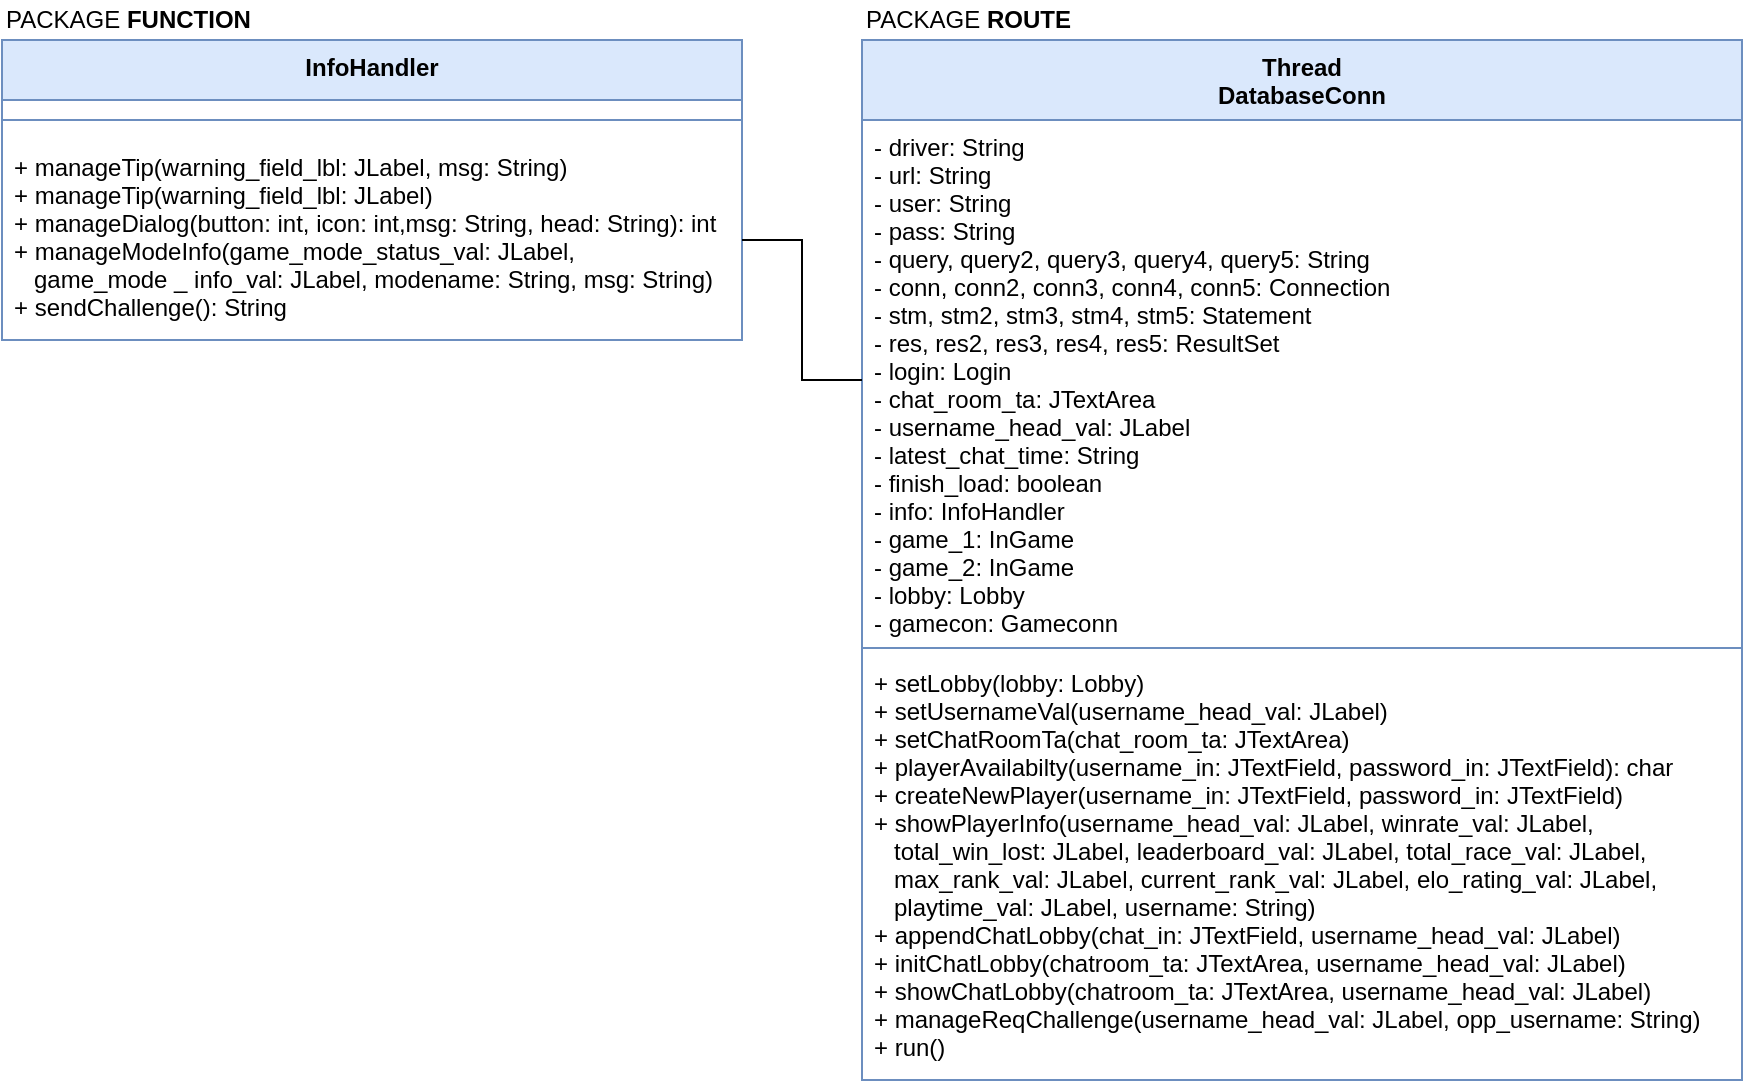 <mxfile version="14.5.1" type="device" pages="6"><diagram id="oyxMvSfCw2GX9AN55stU" name="Login Page"><mxGraphModel dx="868" dy="517" grid="1" gridSize="10" guides="1" tooltips="1" connect="1" arrows="1" fold="1" page="1" pageScale="1" pageWidth="850" pageHeight="1100" math="0" shadow="0"><root><mxCell id="5lGONBXLK9hMQoDlGA4O-0"/><mxCell id="5lGONBXLK9hMQoDlGA4O-1" parent="5lGONBXLK9hMQoDlGA4O-0"/><mxCell id="l0hNO23s6DMQ0lUcboUl-0" value="InfoHandler" style="swimlane;fontStyle=1;align=center;verticalAlign=top;childLayout=stackLayout;horizontal=1;startSize=30;horizontalStack=0;resizeParent=1;resizeParentMax=0;resizeLast=0;collapsible=1;marginBottom=0;fillColor=#dae8fc;strokeColor=#6c8ebf;" parent="5lGONBXLK9hMQoDlGA4O-1" vertex="1"><mxGeometry x="90" y="30" width="370" height="150" as="geometry"/></mxCell><mxCell id="l0hNO23s6DMQ0lUcboUl-1" value="" style="line;strokeWidth=1;fillColor=#dae8fc;align=left;verticalAlign=middle;spacingTop=-1;spacingLeft=3;spacingRight=3;rotatable=0;labelPosition=right;points=[];portConstraint=eastwest;strokeColor=#6c8ebf;" parent="l0hNO23s6DMQ0lUcboUl-0" vertex="1"><mxGeometry y="30" width="370" height="20" as="geometry"/></mxCell><mxCell id="l0hNO23s6DMQ0lUcboUl-2" value="+ manageTip(warning_field_lbl: JLabel, msg: String)&#10;+ manageTip(warning_field_lbl: JLabel)&#10;+ manageDialog(button: int, icon: int,msg: String, head: String): int&#10;+ manageModeInfo(game_mode_status_val: JLabel,  &#10;   game_mode _ info_val: JLabel, modename: String, msg: String)&#10;+ sendChallenge(): String&#10;&#10;" style="text;strokeColor=none;fillColor=none;align=left;verticalAlign=top;spacingLeft=4;spacingRight=4;overflow=hidden;rotatable=0;points=[[0,0.5],[1,0.5]];portConstraint=eastwest;" parent="l0hNO23s6DMQ0lUcboUl-0" vertex="1"><mxGeometry y="50" width="370" height="100" as="geometry"/></mxCell><mxCell id="l0hNO23s6DMQ0lUcboUl-5" value="&lt;span style=&quot;font-weight: normal&quot;&gt;PACKAGE&lt;/span&gt; FUNCTION" style="text;html=1;align=left;verticalAlign=middle;resizable=0;points=[];autosize=1;fontStyle=1" parent="5lGONBXLK9hMQoDlGA4O-1" vertex="1"><mxGeometry x="90" y="10" width="140" height="20" as="geometry"/></mxCell><mxCell id="U2fJe8P0YU2MTvFpn1x5-0" value="Thread&#10;DatabaseConn" style="swimlane;fontStyle=1;align=center;verticalAlign=top;childLayout=stackLayout;horizontal=1;startSize=40;horizontalStack=0;resizeParent=1;resizeParentMax=0;resizeLast=0;collapsible=1;marginBottom=0;fillColor=#dae8fc;strokeColor=#6c8ebf;" parent="5lGONBXLK9hMQoDlGA4O-1" vertex="1"><mxGeometry x="520" y="30" width="440" height="520" as="geometry"/></mxCell><mxCell id="U2fJe8P0YU2MTvFpn1x5-1" value="- driver: String&#10;- url: String&#10;- user: String&#10;- pass: String&#10;- query, query2, query3, query4, query5: String&#10;- conn, conn2, conn3, conn4, conn5: Connection&#10;- stm, stm2, stm3, stm4, stm5: Statement&#10;- res, res2, res3, res4, res5: ResultSet&#10;- login: Login&#10;- chat_room_ta: JTextArea&#10;- username_head_val: JLabel&#10;- latest_chat_time: String&#10;- finish_load: boolean&#10;- info: InfoHandler&#10;- game_1: InGame&#10;- game_2: InGame&#10;- lobby: Lobby&#10;- gamecon: Gameconn&#10;" style="text;strokeColor=none;fillColor=none;align=left;verticalAlign=top;spacingLeft=4;spacingRight=4;overflow=hidden;rotatable=0;points=[[0,0.5],[1,0.5]];portConstraint=eastwest;" parent="U2fJe8P0YU2MTvFpn1x5-0" vertex="1"><mxGeometry y="40" width="440" height="260" as="geometry"/></mxCell><mxCell id="U2fJe8P0YU2MTvFpn1x5-2" value="" style="line;strokeWidth=1;fillColor=#dae8fc;align=left;verticalAlign=middle;spacingTop=-1;spacingLeft=3;spacingRight=3;rotatable=0;labelPosition=right;points=[];portConstraint=eastwest;strokeColor=#6c8ebf;" parent="U2fJe8P0YU2MTvFpn1x5-0" vertex="1"><mxGeometry y="300" width="440" height="8" as="geometry"/></mxCell><mxCell id="U2fJe8P0YU2MTvFpn1x5-3" value="+ setLobby(lobby: Lobby)&#10;+ setUsernameVal(username_head_val: JLabel)&#10;+ setChatRoomTa(chat_room_ta: JTextArea)&#10;+ playerAvailabilty(username_in: JTextField, password_in: JTextField): char&#10;+ createNewPlayer(username_in: JTextField, password_in: JTextField)&#10;+ showPlayerInfo(username_head_val: JLabel, winrate_val: JLabel, &#10;   total_win_lost: JLabel, leaderboard_val: JLabel, total_race_val: JLabel, &#10;   max_rank_val: JLabel, current_rank_val: JLabel, elo_rating_val: JLabel, &#10;   playtime_val: JLabel, username: String)&#10;+ appendChatLobby(chat_in: JTextField, username_head_val: JLabel)&#10;+ initChatLobby(chatroom_ta: JTextArea, username_head_val: JLabel)&#10;+ showChatLobby(chatroom_ta: JTextArea, username_head_val: JLabel)&#10;+ manageReqChallenge(username_head_val: JLabel, opp_username: String)&#10;+ run()&#10;" style="text;strokeColor=none;fillColor=none;align=left;verticalAlign=top;spacingLeft=4;spacingRight=4;overflow=hidden;rotatable=0;points=[[0,0.5],[1,0.5]];portConstraint=eastwest;" parent="U2fJe8P0YU2MTvFpn1x5-0" vertex="1"><mxGeometry y="308" width="440" height="212" as="geometry"/></mxCell><mxCell id="U2fJe8P0YU2MTvFpn1x5-4" value="&lt;span style=&quot;font-weight: normal&quot;&gt;PACKAGE&lt;/span&gt; ROUTE" style="text;html=1;align=left;verticalAlign=middle;resizable=0;points=[];autosize=1;fontStyle=1" parent="5lGONBXLK9hMQoDlGA4O-1" vertex="1"><mxGeometry x="520" y="10" width="120" height="20" as="geometry"/></mxCell><mxCell id="XPa3bir2KcWp_e6Xek2G-0" style="edgeStyle=orthogonalEdgeStyle;rounded=0;orthogonalLoop=1;jettySize=auto;html=1;exitX=1;exitY=0.5;exitDx=0;exitDy=0;entryX=0;entryY=0.5;entryDx=0;entryDy=0;endArrow=none;endFill=0;" edge="1" parent="5lGONBXLK9hMQoDlGA4O-1" source="l0hNO23s6DMQ0lUcboUl-2" target="U2fJe8P0YU2MTvFpn1x5-1"><mxGeometry relative="1" as="geometry"/></mxCell></root></mxGraphModel></diagram><diagram id="3qda430ZO3WLXVPgDBA3" name="Lobby Page"><mxGraphModel dx="868" dy="1617" grid="1" gridSize="10" guides="1" tooltips="1" connect="1" arrows="1" fold="1" page="1" pageScale="1" pageWidth="850" pageHeight="1100" math="0" shadow="0"><root><mxCell id="S2pRhuZxIfsEsABs18Ar-0"/><mxCell id="S2pRhuZxIfsEsABs18Ar-1" parent="S2pRhuZxIfsEsABs18Ar-0"/><mxCell id="I2fWnevmTxvwAK9qmYwa-0" value="Thread&#10;GameConn&#10;" style="swimlane;fontStyle=1;align=center;verticalAlign=top;childLayout=stackLayout;horizontal=1;startSize=40;horizontalStack=0;resizeParent=1;resizeParentMax=0;resizeLast=0;collapsible=1;marginBottom=0;fillColor=#f8cecc;strokeColor=#b85450;" parent="S2pRhuZxIfsEsABs18Ar-1" vertex="1"><mxGeometry x="1050" y="-60" width="240" height="200" as="geometry"/></mxCell><mxCell id="I2fWnevmTxvwAK9qmYwa-1" value="- game: InGame&#10;- player1: String&#10;- player2: String&#10;- current_player: String " style="text;strokeColor=none;fillColor=none;align=left;verticalAlign=top;spacingLeft=4;spacingRight=4;overflow=hidden;rotatable=0;points=[[0,0.5],[1,0.5]];portConstraint=eastwest;" parent="I2fWnevmTxvwAK9qmYwa-0" vertex="1"><mxGeometry y="40" width="240" height="70" as="geometry"/></mxCell><mxCell id="I2fWnevmTxvwAK9qmYwa-2" value="" style="line;strokeWidth=1;fillColor=#f8cecc;align=left;verticalAlign=middle;spacingTop=-1;spacingLeft=3;spacingRight=3;rotatable=0;labelPosition=right;points=[];portConstraint=eastwest;strokeColor=#b85450;" parent="I2fWnevmTxvwAK9qmYwa-0" vertex="1"><mxGeometry y="110" width="240" height="8" as="geometry"/></mxCell><mxCell id="I2fWnevmTxvwAK9qmYwa-3" value="+ setPlayer1(player1: String)&#10;+ setPlayer2(player2: String)&#10;+ setCurrentPlayer(current_player: String)&#10;+ runInGame()&#10;+ run()" style="text;strokeColor=none;fillColor=none;align=left;verticalAlign=top;spacingLeft=4;spacingRight=4;overflow=hidden;rotatable=0;points=[[0,0.5],[1,0.5]];portConstraint=eastwest;" parent="I2fWnevmTxvwAK9qmYwa-0" vertex="1"><mxGeometry y="118" width="240" height="82" as="geometry"/></mxCell><mxCell id="NV5hlP7tHagwQYWe0YFJ-2" value="&lt;span style=&quot;font-weight: normal&quot;&gt;PACKAGE&lt;/span&gt; ROUTE" style="text;html=1;align=left;verticalAlign=middle;resizable=0;points=[];autosize=1;fontStyle=1" parent="S2pRhuZxIfsEsABs18Ar-1" vertex="1"><mxGeometry x="1050" y="-80" width="120" height="20" as="geometry"/></mxCell><mxCell id="9Z_NkfaGXidQol2zJ1bD-0" style="edgeStyle=orthogonalEdgeStyle;rounded=0;orthogonalLoop=1;jettySize=auto;html=1;exitX=0;exitY=0.5;exitDx=0;exitDy=0;entryX=1;entryY=0.5;entryDx=0;entryDy=0;endArrow=none;endFill=0;" parent="S2pRhuZxIfsEsABs18Ar-1" source="I2fWnevmTxvwAK9qmYwa-1" target="71TjVZtkepel84_3IZIJ-1" edge="1"><mxGeometry relative="1" as="geometry"><mxPoint x="990" y="115" as="targetPoint"/></mxGeometry></mxCell><mxCell id="71TjVZtkepel84_3IZIJ-0" value="Thread&#10;DatabaseConn" style="swimlane;fontStyle=1;align=center;verticalAlign=top;childLayout=stackLayout;horizontal=1;startSize=40;horizontalStack=0;resizeParent=1;resizeParentMax=0;resizeLast=0;collapsible=1;marginBottom=0;fillColor=#f8cecc;strokeColor=#b85450;" parent="S2pRhuZxIfsEsABs18Ar-1" vertex="1"><mxGeometry x="530" y="-60" width="440" height="520" as="geometry"/></mxCell><mxCell id="71TjVZtkepel84_3IZIJ-1" value="- driver: String&#10;- url: String&#10;- user: String&#10;- pass: String&#10;- query, query2, query3, query4, query5: String&#10;- conn, conn2, conn3, conn4, conn5: Connection&#10;- stm, stm2, stm3, stm4, stm5: Statement&#10;- res, res2, res3, res4, res5: ResultSet&#10;- login: Login&#10;- chat_room_ta: JTextArea&#10;- username_head_val: JLabel&#10;- latest_chat_time: String&#10;- finish_load: boolean&#10;- info: InfoHandler&#10;- game_1: InGame&#10;- game_2: InGame&#10;- lobby: Lobby&#10;- gamecon: Gameconn&#10;" style="text;strokeColor=none;fillColor=none;align=left;verticalAlign=top;spacingLeft=4;spacingRight=4;overflow=hidden;rotatable=0;points=[[0,0.5],[1,0.5]];portConstraint=eastwest;" parent="71TjVZtkepel84_3IZIJ-0" vertex="1"><mxGeometry y="40" width="440" height="260" as="geometry"/></mxCell><mxCell id="71TjVZtkepel84_3IZIJ-2" value="" style="line;strokeWidth=1;fillColor=#f8cecc;align=left;verticalAlign=middle;spacingTop=-1;spacingLeft=3;spacingRight=3;rotatable=0;labelPosition=right;points=[];portConstraint=eastwest;strokeColor=#b85450;" parent="71TjVZtkepel84_3IZIJ-0" vertex="1"><mxGeometry y="300" width="440" height="8" as="geometry"/></mxCell><mxCell id="71TjVZtkepel84_3IZIJ-3" value="+ setLobby(lobby: Lobby)&#10;+ setUsernameVal(username_head_val: JLabel)&#10;+ setChatRoomTa(chat_room_ta: JTextArea)&#10;+ playerAvailabilty(username_in: JTextField, password_in: JTextField): char&#10;+ createNewPlayer(username_in: JTextField, password_in: JTextField)&#10;+ showPlayerInfo(username_head_val: JLabel, winrate_val: JLabel, &#10;   total_win_lost: JLabel, leaderboard_val: JLabel, total_race_val: JLabel, &#10;   max_rank_val: JLabel, current_rank_val: JLabel, elo_rating_val: JLabel, &#10;   playtime_val: JLabel, username: String)&#10;+ appendChatLobby(chat_in: JTextField, username_head_val: JLabel)&#10;+ initChatLobby(chatroom_ta: JTextArea, username_head_val: JLabel)&#10;+ showChatLobby(chatroom_ta: JTextArea, username_head_val: JLabel)&#10;+ manageReqChallenge(username_head_val: JLabel, opp_username: String)&#10;+ run()&#10;" style="text;strokeColor=none;fillColor=none;align=left;verticalAlign=top;spacingLeft=4;spacingRight=4;overflow=hidden;rotatable=0;points=[[0,0.5],[1,0.5]];portConstraint=eastwest;" parent="71TjVZtkepel84_3IZIJ-0" vertex="1"><mxGeometry y="308" width="440" height="212" as="geometry"/></mxCell><mxCell id="71TjVZtkepel84_3IZIJ-4" value="&lt;span style=&quot;font-weight: normal&quot;&gt;PACKAGE&lt;/span&gt; ROUTE" style="text;html=1;align=left;verticalAlign=middle;resizable=0;points=[];autosize=1;fontStyle=1" parent="S2pRhuZxIfsEsABs18Ar-1" vertex="1"><mxGeometry x="530" y="-80" width="120" height="20" as="geometry"/></mxCell><mxCell id="fANq_H9lTgMH0-qwyhPs-0" value="InfoHandler" style="swimlane;fontStyle=1;align=center;verticalAlign=top;childLayout=stackLayout;horizontal=1;startSize=30;horizontalStack=0;resizeParent=1;resizeParentMax=0;resizeLast=0;collapsible=1;marginBottom=0;fillColor=#f8cecc;strokeColor=#b85450;" parent="S2pRhuZxIfsEsABs18Ar-1" vertex="1"><mxGeometry x="90" y="-60" width="370" height="150" as="geometry"/></mxCell><mxCell id="fANq_H9lTgMH0-qwyhPs-1" value="" style="line;strokeWidth=1;fillColor=#f8cecc;align=left;verticalAlign=middle;spacingTop=-1;spacingLeft=3;spacingRight=3;rotatable=0;labelPosition=right;points=[];portConstraint=eastwest;strokeColor=#b85450;" parent="fANq_H9lTgMH0-qwyhPs-0" vertex="1"><mxGeometry y="30" width="370" height="20" as="geometry"/></mxCell><mxCell id="fANq_H9lTgMH0-qwyhPs-2" value="+ manageTip(warning_field_lbl: JLabel, msg: String)&#10;+ manageTip(warning_field_lbl: JLabel)&#10;+ manageDialog(button: int, icon: int,msg: String, head: String): int&#10;+ manageModeInfo(game_mode_status_val: JLabel,  &#10;   game_mode _ info_val: JLabel, modename: String, msg: String)&#10;+ sendChallenge(): String&#10;&#10;" style="text;strokeColor=none;fillColor=none;align=left;verticalAlign=top;spacingLeft=4;spacingRight=4;overflow=hidden;rotatable=0;points=[[0,0.5],[1,0.5]];portConstraint=eastwest;" parent="fANq_H9lTgMH0-qwyhPs-0" vertex="1"><mxGeometry y="50" width="370" height="100" as="geometry"/></mxCell><mxCell id="fANq_H9lTgMH0-qwyhPs-3" value="&lt;span style=&quot;font-weight: normal&quot;&gt;PACKAGE&lt;/span&gt; FUNCTION" style="text;html=1;align=left;verticalAlign=middle;resizable=0;points=[];autosize=1;fontStyle=1" parent="S2pRhuZxIfsEsABs18Ar-1" vertex="1"><mxGeometry x="90" y="-80" width="140" height="20" as="geometry"/></mxCell><mxCell id="SqtzsrFGYNdUpJjVD3uv-0" style="edgeStyle=orthogonalEdgeStyle;rounded=0;orthogonalLoop=1;jettySize=auto;html=1;exitX=1;exitY=0.5;exitDx=0;exitDy=0;entryX=0;entryY=0.5;entryDx=0;entryDy=0;endArrow=none;endFill=0;" edge="1" parent="S2pRhuZxIfsEsABs18Ar-1" source="fANq_H9lTgMH0-qwyhPs-2" target="71TjVZtkepel84_3IZIJ-1"><mxGeometry relative="1" as="geometry"/></mxCell></root></mxGraphModel></diagram><diagram id="mu5OaPB4mPdtkyf8CdIf" name="InGame Page"><mxGraphModel dx="1021" dy="1708" grid="1" gridSize="10" guides="1" tooltips="1" connect="1" arrows="1" fold="1" page="1" pageScale="1" pageWidth="850" pageHeight="1100" math="0" shadow="0"><root><mxCell id="hrAYaZ8j0PGmoPtmeuXZ-0"/><mxCell id="hrAYaZ8j0PGmoPtmeuXZ-1" parent="hrAYaZ8j0PGmoPtmeuXZ-0"/><mxCell id="eYappQ77jgVB8-Has_Cl-0" value="Thread&#10;DatabaseGameConn" style="swimlane;fontStyle=1;align=center;verticalAlign=top;childLayout=stackLayout;horizontal=1;startSize=40;horizontalStack=0;resizeParent=1;resizeParentMax=0;resizeLast=0;collapsible=1;marginBottom=0;fillColor=#e1d5e7;strokeColor=#9673a6;" parent="hrAYaZ8j0PGmoPtmeuXZ-1" vertex="1"><mxGeometry x="500" y="-320" width="450" height="380" as="geometry"/></mxCell><mxCell id="eYappQ77jgVB8-Has_Cl-1" value="- driver: String&#10;- url: String&#10;- user: String&#10;- pass: String&#10;- query, query2, query3, query4, query5: String&#10;- conn, conn2, conn3, conn4, conn5: Connection&#10;- stm, stm2, stm3, stm4, stm5: Statement&#10;- res, res2, res3, res4, res5: ResultSet&#10;- username_p1, username_p2, current_player, opp_player: String&#10;- pm: PlayerMechanic[]&#10;- opp_cur_turn, opp_next_turn, opp_rem_turn, idx_turn, roll_dice: int&#10;- block_map; JPanel[]&#10;- dice_val_lbl: JLabel" style="text;strokeColor=none;fillColor=none;align=left;verticalAlign=top;spacingLeft=4;spacingRight=4;overflow=hidden;rotatable=0;points=[[0,0.5],[1,0.5]];portConstraint=eastwest;" parent="eYappQ77jgVB8-Has_Cl-0" vertex="1"><mxGeometry y="40" width="450" height="190" as="geometry"/></mxCell><mxCell id="eYappQ77jgVB8-Has_Cl-2" value="" style="line;strokeWidth=1;fillColor=#e1d5e7;align=left;verticalAlign=middle;spacingTop=-1;spacingLeft=3;spacingRight=3;rotatable=0;labelPosition=right;points=[];portConstraint=eastwest;strokeColor=#9673a6;" parent="eYappQ77jgVB8-Has_Cl-0" vertex="1"><mxGeometry y="230" width="450" height="8" as="geometry"/></mxCell><mxCell id="eYappQ77jgVB8-Has_Cl-3" value="+ deleteGameRoom(p1_username: String, p2_username String)&#10;+ updatePlayerDetails(username: String, playtime: double, win_status: String)&#10;+ updatePlayerPost(username_p1: String, username_p2: String, post: int, &#10;   roll_dice: int)&#10;+ getPlayerCurPost(username_p1: String, username_p2: String, p_turn: String): int&#10;+ getPlayerTurn(username_p1: String, username_p2: String): String&#10;+ updatePlayerAction(username_p1: String, username_p2: String, status: String)&#10;+ displayOppMovement()&#10;+ run()" style="text;align=left;verticalAlign=top;spacingLeft=4;spacingRight=4;overflow=hidden;rotatable=0;points=[[0,0.5],[1,0.5]];portConstraint=eastwest;" parent="eYappQ77jgVB8-Has_Cl-0" vertex="1"><mxGeometry y="238" width="450" height="142" as="geometry"/></mxCell><mxCell id="8Z2Vr3IrJRCpcQPrFrx0-0" value="Thread&#10;BoardMechanic" style="swimlane;fontStyle=1;align=center;verticalAlign=top;childLayout=stackLayout;horizontal=1;startSize=40;horizontalStack=0;resizeParent=1;resizeParentMax=0;resizeLast=0;collapsible=1;marginBottom=0;fillColor=#e1d5e7;strokeColor=#9673a6;" parent="hrAYaZ8j0PGmoPtmeuXZ-1" vertex="1"><mxGeometry x="131" y="-320" width="310" height="400" as="geometry"/></mxCell><mxCell id="8Z2Vr3IrJRCpcQPrFrx0-1" value="- dice_val_lbl: JLabel&#10;- min_dice: int&#10;- max_dice: int&#10;- block_map: JPanel[]&#10;- dice_res: int&#10;- pm: PlayerMechanic[]&#10;- dbg: DatabaseGameConn&#10;- sm: SkillMechanic&#10;- p_cur_post, p_next_post, idx_p_turn, p_rem_post: int&#10;- roll_dice: int&#10;" style="text;strokeColor=none;fillColor=none;align=left;verticalAlign=top;spacingLeft=4;spacingRight=4;overflow=hidden;rotatable=0;points=[[0,0.5],[1,0.5]];portConstraint=eastwest;" parent="8Z2Vr3IrJRCpcQPrFrx0-0" vertex="1"><mxGeometry y="40" width="310" height="150" as="geometry"/></mxCell><mxCell id="8Z2Vr3IrJRCpcQPrFrx0-2" value="" style="line;strokeWidth=1;fillColor=#e1d5e7;align=left;verticalAlign=middle;spacingTop=-1;spacingLeft=3;spacingRight=3;rotatable=0;labelPosition=right;points=[];portConstraint=eastwest;strokeColor=#9673a6;" parent="8Z2Vr3IrJRCpcQPrFrx0-0" vertex="1"><mxGeometry y="190" width="310" height="8" as="geometry"/></mxCell><mxCell id="8Z2Vr3IrJRCpcQPrFrx0-3" value="+ setIdxTurn(idx_p_turn: int)&#10;+ setSkill(sm: SkillMechanic)&#10;+ setObjPlayer(pm: PlayerMechanic[])&#10;+ setPlayerTurn (p_turn; string)&#10;+ setDiceVal(dice_val_lbl; JLabel)&#10;+ setBlockMap(block_map;JPanel[])&#10;+ setPlayerPost(p_cur_post: int, p_next_post: int,&#10;   p_rem_post)&#10;+ animateplayerMovement()&#10;+ animateplayerMovement(int opp_cur_post, &#10;   int opp_next_post, int opp_rem_post, String color)&#10;+ rollDice(): int&#10;+ run()" style="text;strokeColor=none;fillColor=none;align=left;verticalAlign=top;spacingLeft=4;spacingRight=4;overflow=hidden;rotatable=0;points=[[0,0.5],[1,0.5]];portConstraint=eastwest;" parent="8Z2Vr3IrJRCpcQPrFrx0-0" vertex="1"><mxGeometry y="198" width="310" height="202" as="geometry"/></mxCell><mxCell id="eY_wv42AyDwCLgL3zmYU-0" value="PlayerMechanic" style="swimlane;fontStyle=1;align=center;verticalAlign=top;childLayout=stackLayout;horizontal=1;startSize=30;horizontalStack=0;resizeParent=1;resizeParentMax=0;resizeLast=0;collapsible=1;marginBottom=0;fillColor=#e1d5e7;strokeColor=#9673a6;" parent="hrAYaZ8j0PGmoPtmeuXZ-1" vertex="1"><mxGeometry x="1020" y="-450" width="250" height="216" as="geometry"/></mxCell><mxCell id="eY_wv42AyDwCLgL3zmYU-1" value="- p_cur_post: int&#10;- p_username, p_color: String&#10;- border_turn: JPanel&#10;- dice_btn: JButton&#10;- p1_healthbar, p2_healthbar: JProgressBar" style="text;strokeColor=none;fillColor=none;align=left;verticalAlign=top;spacingLeft=4;spacingRight=4;overflow=hidden;rotatable=0;points=[[0,0.5],[1,0.5]];portConstraint=eastwest;" parent="eY_wv42AyDwCLgL3zmYU-0" vertex="1"><mxGeometry y="30" width="250" height="80" as="geometry"/></mxCell><mxCell id="eY_wv42AyDwCLgL3zmYU-2" value="" style="line;strokeWidth=1;fillColor=#e1d5e7;align=left;verticalAlign=middle;spacingTop=-1;spacingLeft=3;spacingRight=3;rotatable=0;labelPosition=right;points=[];portConstraint=eastwest;strokeColor=#9673a6;" parent="eY_wv42AyDwCLgL3zmYU-0" vertex="1"><mxGeometry y="110" width="250" height="8" as="geometry"/></mxCell><mxCell id="eY_wv42AyDwCLgL3zmYU-3" value="+ setUsername(p_username: String)&#10;+ setColor(p_color: String)&#10;+ setCurPost(p_cur_post: int)&#10;+ getUsername(): String&#10;+ getColor(): String&#10;+ getCurPost(): int" style="text;strokeColor=none;fillColor=none;align=left;verticalAlign=top;spacingLeft=4;spacingRight=4;overflow=hidden;rotatable=0;points=[[0,0.5],[1,0.5]];portConstraint=eastwest;" parent="eY_wv42AyDwCLgL3zmYU-0" vertex="1"><mxGeometry y="118" width="250" height="98" as="geometry"/></mxCell><mxCell id="CQ4OhMkIoVFTLElO2uzc-0" value="&lt;span style=&quot;font-weight: normal&quot;&gt;PACKAGE&lt;/span&gt; FUNCTION" style="text;html=1;align=left;verticalAlign=middle;resizable=0;points=[];autosize=1;fontStyle=1" parent="hrAYaZ8j0PGmoPtmeuXZ-1" vertex="1"><mxGeometry x="131" y="-340" width="140" height="20" as="geometry"/></mxCell><mxCell id="CQ4OhMkIoVFTLElO2uzc-1" value="&lt;span style=&quot;font-weight: normal&quot;&gt;PACKAGE&lt;/span&gt; ROUTE" style="text;html=1;align=left;verticalAlign=middle;resizable=0;points=[];autosize=1;fontStyle=1" parent="hrAYaZ8j0PGmoPtmeuXZ-1" vertex="1"><mxGeometry x="500" y="-340" width="120" height="20" as="geometry"/></mxCell><mxCell id="CQ4OhMkIoVFTLElO2uzc-2" value="&lt;span style=&quot;font-weight: normal&quot;&gt;PACKAGE&lt;/span&gt; FUNCTION" style="text;html=1;align=left;verticalAlign=middle;resizable=0;points=[];autosize=1;fontStyle=1" parent="hrAYaZ8j0PGmoPtmeuXZ-1" vertex="1"><mxGeometry x="1020" y="-470" width="140" height="20" as="geometry"/></mxCell><mxCell id="6xjj9RG6-jXQZ7o7SSx0-0" value="SkillMechanic" style="swimlane;fontStyle=1;align=center;verticalAlign=top;childLayout=stackLayout;horizontal=1;startSize=30;horizontalStack=0;resizeParent=1;resizeParentMax=0;resizeLast=0;collapsible=1;marginBottom=0;fillColor=#e1d5e7;strokeColor=#9673a6;" parent="hrAYaZ8j0PGmoPtmeuXZ-1" vertex="1"><mxGeometry x="1020" y="-180" width="290" height="340" as="geometry"/></mxCell><mxCell id="6xjj9RG6-jXQZ7o7SSx0-1" value="+ p1_healthbar, p2_healthbar: JProgressBar&#10;+ idx_p_turn: int&#10;+ username_p1, username_p2: String&#10;-  p_healthbar: JProgressBar&#10;-  action: String&#10;-  driver: String&#10;-  url: String&#10;-  user: String&#10;-  pass: String&#10;-  query6: String&#10;-  conn6: Connection&#10;-  stm6: Statement&#10;-  res6: ResultSet&#10; " style="text;strokeColor=none;fillColor=none;align=left;verticalAlign=top;spacingLeft=4;spacingRight=4;overflow=hidden;rotatable=0;points=[[0,0.5],[1,0.5]];portConstraint=eastwest;" parent="6xjj9RG6-jXQZ7o7SSx0-0" vertex="1"><mxGeometry y="30" width="290" height="190" as="geometry"/></mxCell><mxCell id="6xjj9RG6-jXQZ7o7SSx0-2" value="" style="line;strokeWidth=1;fillColor=#e1d5e7;align=left;verticalAlign=middle;spacingTop=-1;spacingLeft=3;spacingRight=3;rotatable=0;labelPosition=right;points=[];portConstraint=eastwest;strokeColor=#9673a6;" parent="6xjj9RG6-jXQZ7o7SSx0-0" vertex="1"><mxGeometry y="220" width="290" height="8" as="geometry"/></mxCell><mxCell id="6xjj9RG6-jXQZ7o7SSx0-3" value="+ showStatSkill(p_next_post: int, p_rem_post: int, &#10;   skill_name_val: JLabel, skill_desc_val: JTextArea)&#10;+ activateSkill(p_next_post: int, p_rem_post: int, &#10;   idx_turn: int, mode:String): JProgressBar&#10;+ modeSetter(idx_turn: int, mode: String, &#10;   action: String): JProgressBar&#10;+ updateHealthBar(health_value: int)&#10;" style="text;strokeColor=none;fillColor=none;align=left;verticalAlign=top;spacingLeft=4;spacingRight=4;overflow=hidden;rotatable=0;points=[[0,0.5],[1,0.5]];portConstraint=eastwest;" parent="6xjj9RG6-jXQZ7o7SSx0-0" vertex="1"><mxGeometry y="228" width="290" height="112" as="geometry"/></mxCell><mxCell id="snmgQiR8fzgIJSibdGw4-2" style="edgeStyle=orthogonalEdgeStyle;rounded=0;orthogonalLoop=1;jettySize=auto;html=1;exitX=1;exitY=0.5;exitDx=0;exitDy=0;entryX=0;entryY=0.5;entryDx=0;entryDy=0;endArrow=none;endFill=0;" parent="hrAYaZ8j0PGmoPtmeuXZ-1" target="d7Jk_ZZFY6jY_yJ2eu2q-1" edge="1"><mxGeometry relative="1" as="geometry"><mxPoint x="430" y="184" as="sourcePoint"/></mxGeometry></mxCell><mxCell id="snmgQiR8fzgIJSibdGw4-3" value="&lt;span style=&quot;font-weight: normal&quot;&gt;PACKAGE&lt;/span&gt; FUNCTION" style="text;html=1;align=left;verticalAlign=middle;resizable=0;points=[];autosize=1;fontStyle=1" parent="hrAYaZ8j0PGmoPtmeuXZ-1" vertex="1"><mxGeometry x="1020" y="-200" width="140" height="20" as="geometry"/></mxCell><mxCell id="6VuFYqbZosCsFN7hvQAm-0" style="edgeStyle=orthogonalEdgeStyle;rounded=0;orthogonalLoop=1;jettySize=auto;html=1;exitX=0;exitY=0.5;exitDx=0;exitDy=0;entryX=1;entryY=0.5;entryDx=0;entryDy=0;endArrow=none;endFill=0;" edge="1" parent="hrAYaZ8j0PGmoPtmeuXZ-1" source="eY_wv42AyDwCLgL3zmYU-1" target="eYappQ77jgVB8-Has_Cl-1"><mxGeometry relative="1" as="geometry"/></mxCell><mxCell id="MIy5XZrS1iUaCF7wJSF5-5" style="edgeStyle=orthogonalEdgeStyle;rounded=0;orthogonalLoop=1;jettySize=auto;html=1;exitX=0;exitY=0.5;exitDx=0;exitDy=0;entryX=1;entryY=0.5;entryDx=0;entryDy=0;endArrow=none;endFill=0;" edge="1" parent="hrAYaZ8j0PGmoPtmeuXZ-1" source="6xjj9RG6-jXQZ7o7SSx0-3" target="eYappQ77jgVB8-Has_Cl-3"><mxGeometry relative="1" as="geometry"/></mxCell><mxCell id="MIy5XZrS1iUaCF7wJSF5-6" style="edgeStyle=orthogonalEdgeStyle;rounded=0;orthogonalLoop=1;jettySize=auto;html=1;exitX=1;exitY=0.5;exitDx=0;exitDy=0;entryX=0;entryY=0.5;entryDx=0;entryDy=0;endArrow=none;endFill=0;" edge="1" parent="hrAYaZ8j0PGmoPtmeuXZ-1" source="8Z2Vr3IrJRCpcQPrFrx0-1" target="eYappQ77jgVB8-Has_Cl-3"><mxGeometry relative="1" as="geometry"/></mxCell></root></mxGraphModel></diagram><diagram id="2mItZugzgUz6dCyrENyH" name="Schema Database"><mxGraphModel dx="1718" dy="517" grid="1" gridSize="10" guides="1" tooltips="1" connect="1" arrows="1" fold="1" page="1" pageScale="1" pageWidth="850" pageHeight="1100" math="0" shadow="0"><root><mxCell id="LGjxOHsnIU_LqGbnigD2-0"/><mxCell id="LGjxOHsnIU_LqGbnigD2-1" parent="LGjxOHsnIU_LqGbnigD2-0"/><mxCell id="LGjxOHsnIU_LqGbnigD2-2" value="PLAYER" style="swimlane;fontStyle=1;childLayout=stackLayout;horizontal=1;startSize=26;fillColor=none;horizontalStack=0;resizeParent=1;resizeParentMax=0;resizeLast=0;collapsible=1;marginBottom=0;shadow=0;strokeColor=#7EA6E0;strokeWidth=3;fontSize=12;align=center;fontColor=#080808;fontFamily=Courier New;" parent="LGjxOHsnIU_LqGbnigD2-1" vertex="1"><mxGeometry x="180" y="183" width="190" height="164" as="geometry"/></mxCell><mxCell id="LGjxOHsnIU_LqGbnigD2-3" value="USERNAME    VARCHAR(11)&#10;PASSWORD    VARCHAR(11)&#10;TOTAL_WIN   DECIMAL(3,0)&#10;TOTAL_LOST  DECIMAL(3,0)&#10;RATING      DECIMAL(5,0)&#10;MAX_RATING  DECIMAL(5,0)&#10;PLAYTIME    DECIMAL(5,0)      " style="text;strokeColor=none;fillColor=none;align=left;verticalAlign=top;spacingLeft=4;spacingRight=4;overflow=hidden;rotatable=0;points=[[0,0.5],[1,0.5]];portConstraint=eastwest;fontFamily=Courier New;" parent="LGjxOHsnIU_LqGbnigD2-2" vertex="1"><mxGeometry y="26" width="190" height="104" as="geometry"/></mxCell><mxCell id="LGjxOHsnIU_LqGbnigD2-4" value="" style="line;strokeWidth=1;fillColor=none;align=left;verticalAlign=middle;spacingTop=-1;spacingLeft=3;spacingRight=3;rotatable=0;labelPosition=right;points=[];portConstraint=eastwest;" parent="LGjxOHsnIU_LqGbnigD2-2" vertex="1"><mxGeometry y="130" width="190" height="8" as="geometry"/></mxCell><mxCell id="LGjxOHsnIU_LqGbnigD2-5" value="PK (USERNAME)" style="text;strokeColor=none;fillColor=none;align=left;verticalAlign=top;spacingLeft=4;spacingRight=4;overflow=hidden;rotatable=0;points=[[0,0.5],[1,0.5]];portConstraint=eastwest;fontFamily=Courier New;" parent="LGjxOHsnIU_LqGbnigD2-2" vertex="1"><mxGeometry y="138" width="190" height="26" as="geometry"/></mxCell><mxCell id="LGjxOHsnIU_LqGbnigD2-6" value="CHAT_ROOM" style="swimlane;fontStyle=1;childLayout=stackLayout;horizontal=1;startSize=26;fillColor=none;horizontalStack=0;resizeParent=1;resizeParentMax=0;resizeLast=0;collapsible=1;marginBottom=0;shadow=0;strokeColor=#7EA6E0;strokeWidth=3;fontSize=12;align=center;fontColor=#080808;fontFamily=Courier New;" parent="LGjxOHsnIU_LqGbnigD2-1" vertex="1"><mxGeometry x="-70" y="177" width="187" height="160" as="geometry"/></mxCell><mxCell id="LGjxOHsnIU_LqGbnigD2-7" value="CUR_DATE   DATE&#10;CUR_TIME   TIME&#10;USERNAME   VARCHAR(11)&#10;TYPE       VARCHAR(10)&#10;CHAT       TEXT" style="text;strokeColor=none;fillColor=none;align=left;verticalAlign=top;spacingLeft=4;spacingRight=4;overflow=hidden;rotatable=0;points=[[0,0.5],[1,0.5]];portConstraint=eastwest;fontFamily=Courier New;" parent="LGjxOHsnIU_LqGbnigD2-6" vertex="1"><mxGeometry y="26" width="187" height="84" as="geometry"/></mxCell><mxCell id="LGjxOHsnIU_LqGbnigD2-8" value="" style="line;strokeWidth=1;fillColor=none;align=left;verticalAlign=middle;spacingTop=-1;spacingLeft=3;spacingRight=3;rotatable=0;labelPosition=right;points=[];portConstraint=eastwest;" parent="LGjxOHsnIU_LqGbnigD2-6" vertex="1"><mxGeometry y="110" width="187" height="8" as="geometry"/></mxCell><mxCell id="LGjxOHsnIU_LqGbnigD2-9" value="PK (CUR_DATE, CUR_TIME)&#10;FK(USERNAME) ON PLAYER" style="text;strokeColor=none;fillColor=none;align=left;verticalAlign=top;spacingLeft=4;spacingRight=4;overflow=hidden;rotatable=0;points=[[0,0.5],[1,0.5]];portConstraint=eastwest;fontFamily=Courier New;" parent="LGjxOHsnIU_LqGbnigD2-6" vertex="1"><mxGeometry y="118" width="187" height="42" as="geometry"/></mxCell><mxCell id="LGjxOHsnIU_LqGbnigD2-10" value="GAME_ROOM" style="swimlane;fontStyle=1;childLayout=stackLayout;horizontal=1;startSize=26;fillColor=none;horizontalStack=0;resizeParent=1;resizeParentMax=0;resizeLast=0;collapsible=1;marginBottom=0;shadow=0;strokeColor=#7EA6E0;strokeWidth=3;fontSize=12;align=center;fontColor=#080808;fontFamily=Courier New;" parent="LGjxOHsnIU_LqGbnigD2-1" vertex="1"><mxGeometry x="410" y="137" width="203" height="240" as="geometry"/></mxCell><mxCell id="LGjxOHsnIU_LqGbnigD2-11" value="GAME_NO       VARCHAR(11)&#10;P1_USERNAME   VARCHAR(11)&#10;P2_USERNAME   VARCHAR(11)&#10;P1_POST       DECIMAL(2,0)&#10;P2_POST       DECIMAL(2,0)&#10;ROLL_DICE     DECIMAL(1,0)&#10;STATUS        VARCHAR(15)&#10;P_TURN        VARCHAR(11)&#10;P_ACTION      VARCHAR(11)" style="text;strokeColor=none;fillColor=none;align=left;verticalAlign=top;spacingLeft=4;spacingRight=4;overflow=hidden;rotatable=0;points=[[0,0.5],[1,0.5]];portConstraint=eastwest;fontFamily=Courier New;" parent="LGjxOHsnIU_LqGbnigD2-10" vertex="1"><mxGeometry y="26" width="203" height="134" as="geometry"/></mxCell><mxCell id="LGjxOHsnIU_LqGbnigD2-12" value="" style="line;strokeWidth=1;fillColor=none;align=left;verticalAlign=middle;spacingTop=-1;spacingLeft=3;spacingRight=3;rotatable=0;labelPosition=right;points=[];portConstraint=eastwest;" parent="LGjxOHsnIU_LqGbnigD2-10" vertex="1"><mxGeometry y="160" width="203" height="8" as="geometry"/></mxCell><mxCell id="LGjxOHsnIU_LqGbnigD2-13" value="PK (GAME_NO) ON PLAYER&#10;FK (P1_USERNAME) ON PLAYER&#10;FK (P2_USERNAME) ON PLAYER&#10;FK (P_TURN) ON PLAYER" style="text;strokeColor=none;fillColor=none;align=left;verticalAlign=top;spacingLeft=4;spacingRight=4;overflow=hidden;rotatable=0;points=[[0,0.5],[1,0.5]];portConstraint=eastwest;fontFamily=Courier New;" parent="LGjxOHsnIU_LqGbnigD2-10" vertex="1"><mxGeometry y="168" width="203" height="72" as="geometry"/></mxCell><mxCell id="LGjxOHsnIU_LqGbnigD2-14" style="edgeStyle=orthogonalEdgeStyle;rounded=0;orthogonalLoop=1;jettySize=auto;html=1;exitX=1;exitY=0.5;exitDx=0;exitDy=0;entryX=0;entryY=0.5;entryDx=0;entryDy=0;endArrow=ERone;endFill=0;strokeWidth=1;startArrow=ERone;startFill=0;" parent="LGjxOHsnIU_LqGbnigD2-1" source="LGjxOHsnIU_LqGbnigD2-3" target="LGjxOHsnIU_LqGbnigD2-11" edge="1"><mxGeometry relative="1" as="geometry"/></mxCell><mxCell id="LGjxOHsnIU_LqGbnigD2-16" style="edgeStyle=orthogonalEdgeStyle;rounded=0;orthogonalLoop=1;jettySize=auto;html=1;exitX=0;exitY=0.5;exitDx=0;exitDy=0;entryX=1;entryY=0.5;entryDx=0;entryDy=0;startArrow=ERone;startFill=0;endArrow=ERmany;endFill=0;strokeWidth=1;" parent="LGjxOHsnIU_LqGbnigD2-1" source="LGjxOHsnIU_LqGbnigD2-3" target="LGjxOHsnIU_LqGbnigD2-7" edge="1"><mxGeometry relative="1" as="geometry"/></mxCell></root></mxGraphModel></diagram><diagram id="EplyHRrAzHNvu50g6yXK" name="ERD Database"><mxGraphModel dx="1718" dy="517" grid="1" gridSize="10" guides="1" tooltips="1" connect="1" arrows="1" fold="1" page="1" pageScale="1" pageWidth="850" pageHeight="1100" math="0" shadow="0"><root><mxCell id="zVhEAeIthzv1VcDdk-h1-0"/><mxCell id="zVhEAeIthzv1VcDdk-h1-1" parent="zVhEAeIthzv1VcDdk-h1-0"/><mxCell id="okXKAew_iwrwHvevEkkN-0" value="Chat_Room" style="rounded=0;whiteSpace=wrap;html=1;" parent="zVhEAeIthzv1VcDdk-h1-1" vertex="1"><mxGeometry x="130" y="170" width="90" height="50" as="geometry"/></mxCell><mxCell id="okXKAew_iwrwHvevEkkN-1" value="Player" style="rounded=0;whiteSpace=wrap;html=1;" parent="zVhEAeIthzv1VcDdk-h1-1" vertex="1"><mxGeometry x="127.5" y="380" width="95" height="50" as="geometry"/></mxCell><mxCell id="okXKAew_iwrwHvevEkkN-2" value="Game_Room" style="rounded=0;whiteSpace=wrap;html=1;" parent="zVhEAeIthzv1VcDdk-h1-1" vertex="1"><mxGeometry x="500" y="220" width="110" height="50" as="geometry"/></mxCell><mxCell id="okXKAew_iwrwHvevEkkN-3" value="username" style="ellipse;whiteSpace=wrap;html=1;fontStyle=4" parent="zVhEAeIthzv1VcDdk-h1-1" vertex="1"><mxGeometry x="-15" y="440" width="70" height="50" as="geometry"/></mxCell><mxCell id="okXKAew_iwrwHvevEkkN-4" value="password" style="ellipse;whiteSpace=wrap;html=1;" parent="zVhEAeIthzv1VcDdk-h1-1" vertex="1"><mxGeometry x="-15" y="390" width="70" height="50" as="geometry"/></mxCell><mxCell id="okXKAew_iwrwHvevEkkN-5" value="Total_win" style="ellipse;whiteSpace=wrap;html=1;" parent="zVhEAeIthzv1VcDdk-h1-1" vertex="1"><mxGeometry x="30" y="480" width="80" height="50" as="geometry"/></mxCell><mxCell id="okXKAew_iwrwHvevEkkN-6" value="Total_lose" style="ellipse;whiteSpace=wrap;html=1;" parent="zVhEAeIthzv1VcDdk-h1-1" vertex="1"><mxGeometry x="120" y="480" width="80" height="50" as="geometry"/></mxCell><mxCell id="okXKAew_iwrwHvevEkkN-7" value="Rating" style="ellipse;whiteSpace=wrap;html=1;" parent="zVhEAeIthzv1VcDdk-h1-1" vertex="1"><mxGeometry x="15" y="340" width="80" height="50" as="geometry"/></mxCell><mxCell id="okXKAew_iwrwHvevEkkN-8" value="maks_Rating" style="ellipse;whiteSpace=wrap;html=1;" parent="zVhEAeIthzv1VcDdk-h1-1" vertex="1"><mxGeometry x="200" y="470" width="80" height="50" as="geometry"/></mxCell><mxCell id="okXKAew_iwrwHvevEkkN-9" value="" style="endArrow=none;html=1;entryX=0.25;entryY=1;entryDx=0;entryDy=0;exitX=1;exitY=0;exitDx=0;exitDy=0;" parent="zVhEAeIthzv1VcDdk-h1-1" target="okXKAew_iwrwHvevEkkN-1" edge="1" source="okXKAew_iwrwHvevEkkN-5"><mxGeometry width="50" height="50" relative="1" as="geometry"><mxPoint x="55" y="500" as="sourcePoint"/><mxPoint x="105" y="450" as="targetPoint"/></mxGeometry></mxCell><mxCell id="okXKAew_iwrwHvevEkkN-10" value="" style="endArrow=none;html=1;exitX=1;exitY=0.5;exitDx=0;exitDy=0;entryX=0;entryY=0.75;entryDx=0;entryDy=0;" parent="zVhEAeIthzv1VcDdk-h1-1" source="okXKAew_iwrwHvevEkkN-3" edge="1" target="okXKAew_iwrwHvevEkkN-1"><mxGeometry width="50" height="50" relative="1" as="geometry"><mxPoint x="65" y="460" as="sourcePoint"/><mxPoint x="135" y="430" as="targetPoint"/></mxGeometry></mxCell><mxCell id="okXKAew_iwrwHvevEkkN-11" value="" style="endArrow=none;html=1;exitX=0.5;exitY=0;exitDx=0;exitDy=0;entryX=0.5;entryY=1;entryDx=0;entryDy=0;" parent="zVhEAeIthzv1VcDdk-h1-1" edge="1" target="okXKAew_iwrwHvevEkkN-1" source="okXKAew_iwrwHvevEkkN-6"><mxGeometry width="50" height="50" relative="1" as="geometry"><mxPoint x="125" y="490" as="sourcePoint"/><mxPoint x="165" y="450" as="targetPoint"/></mxGeometry></mxCell><mxCell id="okXKAew_iwrwHvevEkkN-12" value="" style="endArrow=none;html=1;entryX=0.75;entryY=1;entryDx=0;entryDy=0;exitX=0.5;exitY=0;exitDx=0;exitDy=0;" parent="zVhEAeIthzv1VcDdk-h1-1" source="okXKAew_iwrwHvevEkkN-8" target="okXKAew_iwrwHvevEkkN-1" edge="1"><mxGeometry width="50" height="50" relative="1" as="geometry"><mxPoint x="165" y="500" as="sourcePoint"/><mxPoint x="215" y="450" as="targetPoint"/></mxGeometry></mxCell><mxCell id="okXKAew_iwrwHvevEkkN-13" value="" style="endArrow=none;html=1;entryX=0;entryY=0.25;entryDx=0;entryDy=0;" parent="zVhEAeIthzv1VcDdk-h1-1" target="okXKAew_iwrwHvevEkkN-1" edge="1"><mxGeometry width="50" height="50" relative="1" as="geometry"><mxPoint x="55" y="420" as="sourcePoint"/><mxPoint x="105" y="370" as="targetPoint"/></mxGeometry></mxCell><mxCell id="okXKAew_iwrwHvevEkkN-14" value="" style="endArrow=none;html=1;entryX=0;entryY=0;entryDx=0;entryDy=0;" parent="zVhEAeIthzv1VcDdk-h1-1" target="okXKAew_iwrwHvevEkkN-1" edge="1"><mxGeometry width="50" height="50" relative="1" as="geometry"><mxPoint x="95" y="370" as="sourcePoint"/><mxPoint x="145" y="320" as="targetPoint"/></mxGeometry></mxCell><mxCell id="okXKAew_iwrwHvevEkkN-15" value="CUR_TIME" style="ellipse;whiteSpace=wrap;html=1;verticalAlign=middle;fontStyle=4" parent="zVhEAeIthzv1VcDdk-h1-1" vertex="1"><mxGeometry y="150" width="80" height="50" as="geometry"/></mxCell><mxCell id="okXKAew_iwrwHvevEkkN-16" value="CUR_DATE" style="ellipse;whiteSpace=wrap;html=1;fontStyle=4" parent="zVhEAeIthzv1VcDdk-h1-1" vertex="1"><mxGeometry x="20" y="100" width="80" height="50" as="geometry"/></mxCell><mxCell id="okXKAew_iwrwHvevEkkN-17" value="USERNAME" style="ellipse;whiteSpace=wrap;html=1;" parent="zVhEAeIthzv1VcDdk-h1-1" vertex="1"><mxGeometry y="200" width="80" height="50" as="geometry"/></mxCell><mxCell id="okXKAew_iwrwHvevEkkN-18" value="CHAT" style="ellipse;whiteSpace=wrap;html=1;" parent="zVhEAeIthzv1VcDdk-h1-1" vertex="1"><mxGeometry x="30" y="250" width="80" height="50" as="geometry"/></mxCell><mxCell id="okXKAew_iwrwHvevEkkN-19" value="TYPE" style="ellipse;whiteSpace=wrap;html=1;" parent="zVhEAeIthzv1VcDdk-h1-1" vertex="1"><mxGeometry x="70" y="60" width="80" height="50" as="geometry"/></mxCell><mxCell id="okXKAew_iwrwHvevEkkN-20" value="" style="endArrow=none;html=1;exitX=1;exitY=0.5;exitDx=0;exitDy=0;" parent="zVhEAeIthzv1VcDdk-h1-1" source="okXKAew_iwrwHvevEkkN-15" edge="1"><mxGeometry width="50" height="50" relative="1" as="geometry"><mxPoint x="80" y="230" as="sourcePoint"/><mxPoint x="130" y="180" as="targetPoint"/></mxGeometry></mxCell><mxCell id="okXKAew_iwrwHvevEkkN-21" value="" style="endArrow=none;html=1;entryX=0.938;entryY=0.72;entryDx=0;entryDy=0;entryPerimeter=0;" parent="zVhEAeIthzv1VcDdk-h1-1" target="okXKAew_iwrwHvevEkkN-16" edge="1"><mxGeometry width="50" height="50" relative="1" as="geometry"><mxPoint x="130" y="180" as="sourcePoint"/><mxPoint x="180" y="130" as="targetPoint"/></mxGeometry></mxCell><mxCell id="okXKAew_iwrwHvevEkkN-22" value="" style="endArrow=none;html=1;" parent="zVhEAeIthzv1VcDdk-h1-1" edge="1"><mxGeometry width="50" height="50" relative="1" as="geometry"><mxPoint x="80" y="230" as="sourcePoint"/><mxPoint x="130" y="180" as="targetPoint"/></mxGeometry></mxCell><mxCell id="okXKAew_iwrwHvevEkkN-23" value="" style="endArrow=none;html=1;entryX=0;entryY=0.25;entryDx=0;entryDy=0;exitX=1;exitY=0.5;exitDx=0;exitDy=0;" parent="zVhEAeIthzv1VcDdk-h1-1" source="okXKAew_iwrwHvevEkkN-18" target="okXKAew_iwrwHvevEkkN-0" edge="1"><mxGeometry width="50" height="50" relative="1" as="geometry"><mxPoint x="110" y="270" as="sourcePoint"/><mxPoint x="160" y="220" as="targetPoint"/></mxGeometry></mxCell><mxCell id="okXKAew_iwrwHvevEkkN-24" value="" style="endArrow=none;html=1;entryX=0.784;entryY=0.899;entryDx=0;entryDy=0;entryPerimeter=0;" parent="zVhEAeIthzv1VcDdk-h1-1" target="okXKAew_iwrwHvevEkkN-19" edge="1"><mxGeometry width="50" height="50" relative="1" as="geometry"><mxPoint x="130" y="180" as="sourcePoint"/><mxPoint x="180" y="130" as="targetPoint"/></mxGeometry></mxCell><mxCell id="okXKAew_iwrwHvevEkkN-25" value="P2_POST" style="ellipse;whiteSpace=wrap;html=1;" parent="zVhEAeIthzv1VcDdk-h1-1" vertex="1"><mxGeometry x="740" y="200" width="80" height="50" as="geometry"/></mxCell><mxCell id="okXKAew_iwrwHvevEkkN-26" value="ROLL_DICE" style="ellipse;whiteSpace=wrap;html=1;" parent="zVhEAeIthzv1VcDdk-h1-1" vertex="1"><mxGeometry x="740" y="250" width="80" height="50" as="geometry"/></mxCell><mxCell id="okXKAew_iwrwHvevEkkN-27" value="STATUS" style="ellipse;whiteSpace=wrap;html=1;" parent="zVhEAeIthzv1VcDdk-h1-1" vertex="1"><mxGeometry x="740" y="300" width="80" height="50" as="geometry"/></mxCell><mxCell id="okXKAew_iwrwHvevEkkN-28" value="P_TURN" style="ellipse;whiteSpace=wrap;html=1;" parent="zVhEAeIthzv1VcDdk-h1-1" vertex="1"><mxGeometry x="720" y="350" width="80" height="50" as="geometry"/></mxCell><mxCell id="okXKAew_iwrwHvevEkkN-29" value="P_ACTION" style="ellipse;whiteSpace=wrap;html=1;" parent="zVhEAeIthzv1VcDdk-h1-1" vertex="1"><mxGeometry x="670" y="390" width="80" height="50" as="geometry"/></mxCell><mxCell id="okXKAew_iwrwHvevEkkN-30" value="P1_USERNM" style="ellipse;whiteSpace=wrap;html=1;" parent="zVhEAeIthzv1VcDdk-h1-1" vertex="1"><mxGeometry x="660" y="60" width="80" height="50" as="geometry"/></mxCell><mxCell id="okXKAew_iwrwHvevEkkN-31" value="P2_USERNM" style="ellipse;whiteSpace=wrap;html=1;" parent="zVhEAeIthzv1VcDdk-h1-1" vertex="1"><mxGeometry x="700" y="100" width="80" height="50" as="geometry"/></mxCell><mxCell id="okXKAew_iwrwHvevEkkN-32" value="P1_POST" style="ellipse;whiteSpace=wrap;html=1;" parent="zVhEAeIthzv1VcDdk-h1-1" vertex="1"><mxGeometry x="730" y="150" width="80" height="50" as="geometry"/></mxCell><mxCell id="okXKAew_iwrwHvevEkkN-33" value="HEALTH_BAR" style="ellipse;whiteSpace=wrap;html=1;" parent="zVhEAeIthzv1VcDdk-h1-1" vertex="1"><mxGeometry x="580" y="400" width="90" height="50" as="geometry"/></mxCell><mxCell id="okXKAew_iwrwHvevEkkN-34" value="GAME_NO" style="ellipse;whiteSpace=wrap;html=1;fontStyle=4" parent="zVhEAeIthzv1VcDdk-h1-1" vertex="1"><mxGeometry x="580" y="50" width="80" height="50" as="geometry"/></mxCell><mxCell id="okXKAew_iwrwHvevEkkN-35" value="" style="endArrow=none;html=1;entryX=0.5;entryY=1;entryDx=0;entryDy=0;" parent="zVhEAeIthzv1VcDdk-h1-1" target="okXKAew_iwrwHvevEkkN-34" edge="1"><mxGeometry width="50" height="50" relative="1" as="geometry"><mxPoint x="610" y="250" as="sourcePoint"/><mxPoint x="660" y="200" as="targetPoint"/></mxGeometry></mxCell><mxCell id="okXKAew_iwrwHvevEkkN-36" value="" style="endArrow=none;html=1;exitX=0.263;exitY=-0.04;exitDx=0;exitDy=0;exitPerimeter=0;" parent="zVhEAeIthzv1VcDdk-h1-1" source="okXKAew_iwrwHvevEkkN-29" edge="1"><mxGeometry width="50" height="50" relative="1" as="geometry"><mxPoint x="560" y="290" as="sourcePoint"/><mxPoint x="610" y="240" as="targetPoint"/></mxGeometry></mxCell><mxCell id="okXKAew_iwrwHvevEkkN-37" value="" style="endArrow=none;html=1;entryX=0;entryY=0;entryDx=0;entryDy=0;" parent="zVhEAeIthzv1VcDdk-h1-1" target="okXKAew_iwrwHvevEkkN-28" edge="1"><mxGeometry width="50" height="50" relative="1" as="geometry"><mxPoint x="610" y="250" as="sourcePoint"/><mxPoint x="660" y="200" as="targetPoint"/></mxGeometry></mxCell><mxCell id="okXKAew_iwrwHvevEkkN-38" value="" style="endArrow=none;html=1;" parent="zVhEAeIthzv1VcDdk-h1-1" edge="1"><mxGeometry width="50" height="50" relative="1" as="geometry"><mxPoint x="610" y="240" as="sourcePoint"/><mxPoint x="740" y="320" as="targetPoint"/></mxGeometry></mxCell><mxCell id="okXKAew_iwrwHvevEkkN-39" value="" style="endArrow=none;html=1;" parent="zVhEAeIthzv1VcDdk-h1-1" edge="1"><mxGeometry width="50" height="50" relative="1" as="geometry"><mxPoint x="630" y="400" as="sourcePoint"/><mxPoint x="610" y="240" as="targetPoint"/></mxGeometry></mxCell><mxCell id="okXKAew_iwrwHvevEkkN-40" value="" style="endArrow=none;html=1;exitX=1;exitY=0.5;exitDx=0;exitDy=0;" parent="zVhEAeIthzv1VcDdk-h1-1" source="okXKAew_iwrwHvevEkkN-2" edge="1"><mxGeometry width="50" height="50" relative="1" as="geometry"><mxPoint x="690" y="330" as="sourcePoint"/><mxPoint x="740" y="280" as="targetPoint"/></mxGeometry></mxCell><mxCell id="okXKAew_iwrwHvevEkkN-41" value="" style="endArrow=none;html=1;" parent="zVhEAeIthzv1VcDdk-h1-1" edge="1"><mxGeometry width="50" height="50" relative="1" as="geometry"><mxPoint x="610" y="240" as="sourcePoint"/><mxPoint x="740" y="230" as="targetPoint"/></mxGeometry></mxCell><mxCell id="okXKAew_iwrwHvevEkkN-42" value="" style="endArrow=none;html=1;entryX=0.013;entryY=0.7;entryDx=0;entryDy=0;entryPerimeter=0;" parent="zVhEAeIthzv1VcDdk-h1-1" target="okXKAew_iwrwHvevEkkN-32" edge="1"><mxGeometry width="50" height="50" relative="1" as="geometry"><mxPoint x="610" y="240" as="sourcePoint"/><mxPoint x="660" y="200" as="targetPoint"/></mxGeometry></mxCell><mxCell id="okXKAew_iwrwHvevEkkN-43" value="" style="endArrow=none;html=1;entryX=0.038;entryY=0.8;entryDx=0;entryDy=0;entryPerimeter=0;" parent="zVhEAeIthzv1VcDdk-h1-1" target="okXKAew_iwrwHvevEkkN-31" edge="1"><mxGeometry width="50" height="50" relative="1" as="geometry"><mxPoint x="610" y="240" as="sourcePoint"/><mxPoint x="660" y="190" as="targetPoint"/><Array as="points"><mxPoint x="713" y="140"/></Array></mxGeometry></mxCell><mxCell id="okXKAew_iwrwHvevEkkN-44" value="" style="endArrow=none;html=1;entryX=0;entryY=1;entryDx=0;entryDy=0;" parent="zVhEAeIthzv1VcDdk-h1-1" target="okXKAew_iwrwHvevEkkN-30" edge="1"><mxGeometry width="50" height="50" relative="1" as="geometry"><mxPoint x="610" y="240" as="sourcePoint"/><mxPoint x="660" y="190" as="targetPoint"/></mxGeometry></mxCell><mxCell id="okXKAew_iwrwHvevEkkN-45" value="CHAT" style="rhombus;whiteSpace=wrap;html=1;verticalAlign=middle;" parent="zVhEAeIthzv1VcDdk-h1-1" vertex="1"><mxGeometry x="120" y="270" width="110" height="70" as="geometry"/></mxCell><mxCell id="okXKAew_iwrwHvevEkkN-46" value="JOIN" style="rhombus;whiteSpace=wrap;html=1;verticalAlign=middle;" parent="zVhEAeIthzv1VcDdk-h1-1" vertex="1"><mxGeometry x="330" y="290" width="110" height="80" as="geometry"/></mxCell><mxCell id="okXKAew_iwrwHvevEkkN-47" value="" style="endArrow=none;html=1;exitX=1;exitY=0.5;exitDx=0;exitDy=0;" parent="zVhEAeIthzv1VcDdk-h1-1" source="okXKAew_iwrwHvevEkkN-46" edge="1"><mxGeometry width="50" height="50" relative="1" as="geometry"><mxPoint x="450" y="290" as="sourcePoint"/><mxPoint x="500" y="240" as="targetPoint"/></mxGeometry></mxCell><mxCell id="okXKAew_iwrwHvevEkkN-48" value="" style="endArrow=none;html=1;exitX=1;exitY=0.5;exitDx=0;exitDy=0;" parent="zVhEAeIthzv1VcDdk-h1-1" source="okXKAew_iwrwHvevEkkN-1" edge="1"><mxGeometry width="50" height="50" relative="1" as="geometry"><mxPoint x="280" y="380" as="sourcePoint"/><mxPoint x="330" y="330" as="targetPoint"/></mxGeometry></mxCell><mxCell id="okXKAew_iwrwHvevEkkN-49" value="" style="endArrow=none;html=1;exitX=0.5;exitY=0;exitDx=0;exitDy=0;entryX=0.5;entryY=1;entryDx=0;entryDy=0;" parent="zVhEAeIthzv1VcDdk-h1-1" source="okXKAew_iwrwHvevEkkN-1" edge="1" target="okXKAew_iwrwHvevEkkN-45"><mxGeometry width="50" height="50" relative="1" as="geometry"><mxPoint x="125" y="400" as="sourcePoint"/><mxPoint x="175" y="350" as="targetPoint"/></mxGeometry></mxCell><mxCell id="okXKAew_iwrwHvevEkkN-50" value="" style="endArrow=none;html=1;entryX=0.5;entryY=1;entryDx=0;entryDy=0;" parent="zVhEAeIthzv1VcDdk-h1-1" source="okXKAew_iwrwHvevEkkN-45" edge="1" target="okXKAew_iwrwHvevEkkN-0"><mxGeometry width="50" height="50" relative="1" as="geometry"><mxPoint x="130" y="270" as="sourcePoint"/><mxPoint x="180" y="220" as="targetPoint"/></mxGeometry></mxCell><mxCell id="okXKAew_iwrwHvevEkkN-51" value="" style="endArrow=none;html=1;entryX=0.75;entryY=1;entryDx=0;entryDy=0;" parent="zVhEAeIthzv1VcDdk-h1-1" target="okXKAew_iwrwHvevEkkN-0" edge="1"><mxGeometry width="50" height="50" relative="1" as="geometry"><mxPoint x="175" y="230" as="sourcePoint"/><mxPoint x="230" y="190" as="targetPoint"/></mxGeometry></mxCell><mxCell id="okXKAew_iwrwHvevEkkN-52" value="" style="endArrow=none;html=1;entryX=0.25;entryY=1;entryDx=0;entryDy=0;" parent="zVhEAeIthzv1VcDdk-h1-1" target="okXKAew_iwrwHvevEkkN-0" edge="1"><mxGeometry width="50" height="50" relative="1" as="geometry"><mxPoint x="175" y="230" as="sourcePoint"/><mxPoint x="160" y="210" as="targetPoint"/></mxGeometry></mxCell></root></mxGraphModel></diagram><diagram id="87l0Uyrl0VqlNRe3l4uo" name="flowchart"><mxGraphModel dx="868" dy="1344" grid="1" gridSize="10" guides="1" tooltips="1" connect="1" arrows="1" fold="1" page="1" pageScale="1" pageWidth="1169" pageHeight="827" math="0" shadow="0"><root><mxCell id="kQ_8QyhGdoNj363vDxiD-0"/><mxCell id="kQ_8QyhGdoNj363vDxiD-1" parent="kQ_8QyhGdoNj363vDxiD-0"/><mxCell id="zDTYg5dE8hhU8Gp6ZVL6-4" style="edgeStyle=orthogonalEdgeStyle;rounded=0;orthogonalLoop=1;jettySize=auto;html=1;exitX=0.5;exitY=0;exitDx=0;exitDy=0;entryX=0.5;entryY=1;entryDx=0;entryDy=0;endArrow=classic;endFill=1;" parent="kQ_8QyhGdoNj363vDxiD-1" source="DsXVQmVrb5cwnCzcym2J-0" target="DsXVQmVrb5cwnCzcym2J-3" edge="1"><mxGeometry relative="1" as="geometry"/></mxCell><mxCell id="zDTYg5dE8hhU8Gp6ZVL6-6" style="edgeStyle=orthogonalEdgeStyle;rounded=0;orthogonalLoop=1;jettySize=auto;html=1;exitX=1;exitY=0.5;exitDx=0;exitDy=0;entryX=0;entryY=0.5;entryDx=0;entryDy=0;endArrow=classic;endFill=1;" parent="kQ_8QyhGdoNj363vDxiD-1" source="DsXVQmVrb5cwnCzcym2J-0" target="DsXVQmVrb5cwnCzcym2J-5" edge="1"><mxGeometry relative="1" as="geometry"/></mxCell><mxCell id="DsXVQmVrb5cwnCzcym2J-0" value="chat&lt;br&gt;lobby" style="rhombus;whiteSpace=wrap;html=1;fillColor=#d5e8d4;strokeColor=#82b366;" parent="kQ_8QyhGdoNj363vDxiD-1" vertex="1"><mxGeometry x="530" y="446" width="90" height="84" as="geometry"/></mxCell><mxCell id="ROTuBQAtpUYMCPZI788e-1" style="edgeStyle=orthogonalEdgeStyle;rounded=0;orthogonalLoop=1;jettySize=auto;html=1;exitX=1;exitY=0.5;exitDx=0;exitDy=0;entryX=0;entryY=0.5;entryDx=0;entryDy=0;endArrow=classic;endFill=1;" edge="1" parent="kQ_8QyhGdoNj363vDxiD-1" source="DsXVQmVrb5cwnCzcym2J-3" target="ROTuBQAtpUYMCPZI788e-0"><mxGeometry relative="1" as="geometry"/></mxCell><mxCell id="DsXVQmVrb5cwnCzcym2J-3" value="input&lt;br&gt;chat lobby" style="shape=parallelogram;perimeter=parallelogramPerimeter;whiteSpace=wrap;html=1;fixedSize=1;fillColor=#fff2cc;strokeColor=#d6b656;" parent="kQ_8QyhGdoNj363vDxiD-1" vertex="1"><mxGeometry x="515" y="340" width="120" height="60" as="geometry"/></mxCell><mxCell id="DsXVQmVrb5cwnCzcym2J-4" value="yes" style="text;html=1;align=center;verticalAlign=middle;resizable=0;points=[];autosize=1;" parent="kQ_8QyhGdoNj363vDxiD-1" vertex="1"><mxGeometry x="575" y="426" width="30" height="20" as="geometry"/></mxCell><mxCell id="dO9eQ0E4A3_RTR76a9dg-0" style="edgeStyle=orthogonalEdgeStyle;rounded=0;orthogonalLoop=1;jettySize=auto;html=1;exitX=1;exitY=0.5;exitDx=0;exitDy=0;entryX=0;entryY=0.5;entryDx=0;entryDy=0;endArrow=classic;endFill=1;" parent="kQ_8QyhGdoNj363vDxiD-1" source="DsXVQmVrb5cwnCzcym2J-5" target="DsXVQmVrb5cwnCzcym2J-7" edge="1"><mxGeometry relative="1" as="geometry"/></mxCell><mxCell id="DsXVQmVrb5cwnCzcym2J-5" value="input&lt;br&gt;challange" style="shape=parallelogram;perimeter=parallelogramPerimeter;whiteSpace=wrap;html=1;fixedSize=1;fillColor=#fff2cc;strokeColor=#d6b656;" parent="kQ_8QyhGdoNj363vDxiD-1" vertex="1"><mxGeometry x="660" y="458" width="120" height="60" as="geometry"/></mxCell><mxCell id="DsXVQmVrb5cwnCzcym2J-13" style="edgeStyle=orthogonalEdgeStyle;rounded=0;orthogonalLoop=1;jettySize=auto;html=1;exitX=1;exitY=0.5;exitDx=0;exitDy=0;" parent="kQ_8QyhGdoNj363vDxiD-1" source="DsXVQmVrb5cwnCzcym2J-7" edge="1"><mxGeometry relative="1" as="geometry"><mxPoint x="440" y="300" as="targetPoint"/><Array as="points"><mxPoint x="950" y="488"/><mxPoint x="950" y="300"/></Array></mxGeometry></mxCell><mxCell id="zDTYg5dE8hhU8Gp6ZVL6-5" style="edgeStyle=orthogonalEdgeStyle;rounded=0;orthogonalLoop=1;jettySize=auto;html=1;exitX=0.5;exitY=1;exitDx=0;exitDy=0;entryX=0.5;entryY=0;entryDx=0;entryDy=0;endArrow=classic;endFill=1;" parent="kQ_8QyhGdoNj363vDxiD-1" source="DsXVQmVrb5cwnCzcym2J-7" target="DsXVQmVrb5cwnCzcym2J-15" edge="1"><mxGeometry relative="1" as="geometry"/></mxCell><mxCell id="DsXVQmVrb5cwnCzcym2J-7" value="accepted ?" style="rhombus;whiteSpace=wrap;html=1;fillColor=#d5e8d4;strokeColor=#82b366;" parent="kQ_8QyhGdoNj363vDxiD-1" vertex="1"><mxGeometry x="820" y="446" width="90" height="84" as="geometry"/></mxCell><mxCell id="DsXVQmVrb5cwnCzcym2J-10" value="yes" style="text;html=1;align=center;verticalAlign=middle;resizable=0;points=[];autosize=1;" parent="kQ_8QyhGdoNj363vDxiD-1" vertex="1"><mxGeometry x="868" y="528" width="30" height="20" as="geometry"/></mxCell><mxCell id="DsXVQmVrb5cwnCzcym2J-18" style="edgeStyle=orthogonalEdgeStyle;rounded=0;orthogonalLoop=1;jettySize=auto;html=1;exitX=1;exitY=0.5;exitDx=0;exitDy=0;" parent="kQ_8QyhGdoNj363vDxiD-1" source="DsXVQmVrb5cwnCzcym2J-15" edge="1"><mxGeometry relative="1" as="geometry"><mxPoint x="440" y="320" as="targetPoint"/><Array as="points"><mxPoint x="970" y="575"/><mxPoint x="970" y="320"/></Array></mxGeometry></mxCell><mxCell id="DsXVQmVrb5cwnCzcym2J-15" value="play game" style="rounded=0;whiteSpace=wrap;html=1;fillColor=#ffe6cc;strokeColor=#d79b00;" parent="kQ_8QyhGdoNj363vDxiD-1" vertex="1"><mxGeometry x="822.5" y="560" width="85" height="30" as="geometry"/></mxCell><mxCell id="DsXVQmVrb5cwnCzcym2J-16" value="no" style="text;html=1;align=center;verticalAlign=middle;resizable=0;points=[];autosize=1;" parent="kQ_8QyhGdoNj363vDxiD-1" vertex="1"><mxGeometry x="907" y="467" width="30" height="20" as="geometry"/></mxCell><mxCell id="DsXVQmVrb5cwnCzcym2J-17" value="no" style="text;html=1;align=center;verticalAlign=middle;resizable=0;points=[];autosize=1;" parent="kQ_8QyhGdoNj363vDxiD-1" vertex="1"><mxGeometry x="617" y="467" width="30" height="20" as="geometry"/></mxCell><mxCell id="DsXVQmVrb5cwnCzcym2J-21" style="edgeStyle=orthogonalEdgeStyle;rounded=0;orthogonalLoop=1;jettySize=auto;html=1;exitX=0.5;exitY=1;exitDx=0;exitDy=0;entryX=0.5;entryY=0;entryDx=0;entryDy=0;" parent="kQ_8QyhGdoNj363vDxiD-1" source="DsXVQmVrb5cwnCzcym2J-19" target="DsXVQmVrb5cwnCzcym2J-20" edge="1"><mxGeometry relative="1" as="geometry"/></mxCell><mxCell id="DsXVQmVrb5cwnCzcym2J-19" value="start" style="ellipse;whiteSpace=wrap;html=1;fillColor=#f8cecc;strokeColor=#b85450;" parent="kQ_8QyhGdoNj363vDxiD-1" vertex="1"><mxGeometry x="387.5" y="-10" width="95" height="40" as="geometry"/></mxCell><mxCell id="DsXVQmVrb5cwnCzcym2J-23" style="edgeStyle=orthogonalEdgeStyle;rounded=0;orthogonalLoop=1;jettySize=auto;html=1;exitX=0.5;exitY=1;exitDx=0;exitDy=0;entryX=0.5;entryY=0;entryDx=0;entryDy=0;" parent="kQ_8QyhGdoNj363vDxiD-1" source="DsXVQmVrb5cwnCzcym2J-20" target="DsXVQmVrb5cwnCzcym2J-22" edge="1"><mxGeometry relative="1" as="geometry"/></mxCell><mxCell id="DsXVQmVrb5cwnCzcym2J-20" value="input&lt;br&gt;login" style="shape=parallelogram;perimeter=parallelogramPerimeter;whiteSpace=wrap;html=1;fixedSize=1;fillColor=#fff2cc;strokeColor=#d6b656;" parent="kQ_8QyhGdoNj363vDxiD-1" vertex="1"><mxGeometry x="375" y="90" width="120" height="60" as="geometry"/></mxCell><mxCell id="DsXVQmVrb5cwnCzcym2J-26" value="" style="edgeStyle=orthogonalEdgeStyle;rounded=0;orthogonalLoop=1;jettySize=auto;html=1;" parent="kQ_8QyhGdoNj363vDxiD-1" source="DsXVQmVrb5cwnCzcym2J-22" target="DsXVQmVrb5cwnCzcym2J-25" edge="1"><mxGeometry relative="1" as="geometry"/></mxCell><mxCell id="DsXVQmVrb5cwnCzcym2J-31" style="edgeStyle=orthogonalEdgeStyle;rounded=0;orthogonalLoop=1;jettySize=auto;html=1;exitX=0.5;exitY=1;exitDx=0;exitDy=0;entryX=0.5;entryY=0;entryDx=0;entryDy=0;entryPerimeter=0;" parent="kQ_8QyhGdoNj363vDxiD-1" source="DsXVQmVrb5cwnCzcym2J-22" target="DsXVQmVrb5cwnCzcym2J-45" edge="1"><mxGeometry relative="1" as="geometry"><mxPoint x="435" y="400" as="targetPoint"/></mxGeometry></mxCell><mxCell id="DsXVQmVrb5cwnCzcym2J-22" value="fail&lt;br&gt;login ?" style="rhombus;whiteSpace=wrap;html=1;fillColor=#d5e8d4;strokeColor=#82b366;" parent="kQ_8QyhGdoNj363vDxiD-1" vertex="1"><mxGeometry x="395" y="180" width="80" height="80" as="geometry"/></mxCell><mxCell id="DsXVQmVrb5cwnCzcym2J-24" value="yes" style="text;html=1;align=center;verticalAlign=middle;resizable=0;points=[];autosize=1;" parent="kQ_8QyhGdoNj363vDxiD-1" vertex="1"><mxGeometry x="471" y="196" width="30" height="20" as="geometry"/></mxCell><mxCell id="DsXVQmVrb5cwnCzcym2J-32" style="edgeStyle=orthogonalEdgeStyle;rounded=0;orthogonalLoop=1;jettySize=auto;html=1;exitX=0.5;exitY=0;exitDx=0;exitDy=0;" parent="kQ_8QyhGdoNj363vDxiD-1" source="DsXVQmVrb5cwnCzcym2J-25" edge="1"><mxGeometry relative="1" as="geometry"><mxPoint x="450" y="70" as="targetPoint"/><Array as="points"><mxPoint x="545" y="70"/></Array></mxGeometry></mxCell><mxCell id="dO9eQ0E4A3_RTR76a9dg-3" value="" style="edgeStyle=orthogonalEdgeStyle;rounded=0;orthogonalLoop=1;jettySize=auto;html=1;endArrow=classic;endFill=1;" parent="kQ_8QyhGdoNj363vDxiD-1" source="DsXVQmVrb5cwnCzcym2J-25" target="dO9eQ0E4A3_RTR76a9dg-2" edge="1"><mxGeometry relative="1" as="geometry"/></mxCell><mxCell id="DsXVQmVrb5cwnCzcym2J-25" value="new&amp;nbsp;&lt;br&gt;user ?" style="rhombus;whiteSpace=wrap;html=1;fillColor=#d5e8d4;strokeColor=#82b366;" parent="kQ_8QyhGdoNj363vDxiD-1" vertex="1"><mxGeometry x="505" y="180" width="80" height="80" as="geometry"/></mxCell><mxCell id="DsXVQmVrb5cwnCzcym2J-30" style="edgeStyle=orthogonalEdgeStyle;rounded=0;orthogonalLoop=1;jettySize=auto;html=1;exitX=1;exitY=0.5;exitDx=0;exitDy=0;entryX=0;entryY=0.5;entryDx=0;entryDy=0;" parent="kQ_8QyhGdoNj363vDxiD-1" source="DsXVQmVrb5cwnCzcym2J-27" target="DsXVQmVrb5cwnCzcym2J-29" edge="1"><mxGeometry relative="1" as="geometry"/></mxCell><mxCell id="DsXVQmVrb5cwnCzcym2J-27" value="create&lt;br&gt;new user" style="rounded=0;whiteSpace=wrap;html=1;fillColor=#ffe6cc;strokeColor=#d79b00;" parent="kQ_8QyhGdoNj363vDxiD-1" vertex="1"><mxGeometry x="740" y="200" width="120" height="40" as="geometry"/></mxCell><mxCell id="DsXVQmVrb5cwnCzcym2J-29" value="A" style="ellipse;whiteSpace=wrap;html=1;aspect=fixed;fillColor=#e1d5e7;strokeColor=#9673a6;" parent="kQ_8QyhGdoNj363vDxiD-1" vertex="1"><mxGeometry x="897" y="200" width="40" height="40" as="geometry"/></mxCell><mxCell id="DsXVQmVrb5cwnCzcym2J-33" value="no" style="text;html=1;align=center;verticalAlign=middle;resizable=0;points=[];autosize=1;" parent="kQ_8QyhGdoNj363vDxiD-1" vertex="1"><mxGeometry x="546" y="161" width="30" height="20" as="geometry"/></mxCell><mxCell id="DsXVQmVrb5cwnCzcym2J-34" value="yes" style="text;html=1;align=center;verticalAlign=middle;resizable=0;points=[];autosize=1;" parent="kQ_8QyhGdoNj363vDxiD-1" vertex="1"><mxGeometry x="582" y="197" width="30" height="20" as="geometry"/></mxCell><mxCell id="DsXVQmVrb5cwnCzcym2J-35" value="no" style="text;html=1;align=center;verticalAlign=middle;resizable=0;points=[];autosize=1;" parent="kQ_8QyhGdoNj363vDxiD-1" vertex="1"><mxGeometry x="435" y="260" width="30" height="20" as="geometry"/></mxCell><mxCell id="DsXVQmVrb5cwnCzcym2J-37" style="edgeStyle=orthogonalEdgeStyle;rounded=0;orthogonalLoop=1;jettySize=auto;html=1;exitX=1;exitY=0.5;exitDx=0;exitDy=0;" parent="kQ_8QyhGdoNj363vDxiD-1" source="DsXVQmVrb5cwnCzcym2J-36" edge="1"><mxGeometry relative="1" as="geometry"><mxPoint x="426" y="301" as="targetPoint"/></mxGeometry></mxCell><mxCell id="DsXVQmVrb5cwnCzcym2J-36" value="A" style="ellipse;whiteSpace=wrap;html=1;aspect=fixed;fillColor=#e1d5e7;strokeColor=#9673a6;" parent="kQ_8QyhGdoNj363vDxiD-1" vertex="1"><mxGeometry x="356" y="281" width="40" height="40" as="geometry"/></mxCell><mxCell id="DsXVQmVrb5cwnCzcym2J-40" value="end" style="ellipse;whiteSpace=wrap;html=1;fillColor=#f8cecc;strokeColor=#b85450;" parent="kQ_8QyhGdoNj363vDxiD-1" vertex="1"><mxGeometry x="251" y="570" width="95" height="40" as="geometry"/></mxCell><mxCell id="DsXVQmVrb5cwnCzcym2J-52" value="" style="edgeStyle=orthogonalEdgeStyle;rounded=0;orthogonalLoop=1;jettySize=auto;html=1;" parent="kQ_8QyhGdoNj363vDxiD-1" source="DsXVQmVrb5cwnCzcym2J-41" target="DsXVQmVrb5cwnCzcym2J-51" edge="1"><mxGeometry relative="1" as="geometry"/></mxCell><mxCell id="zDTYg5dE8hhU8Gp6ZVL6-3" style="edgeStyle=orthogonalEdgeStyle;rounded=0;orthogonalLoop=1;jettySize=auto;html=1;exitX=1;exitY=0.5;exitDx=0;exitDy=0;entryX=0;entryY=0.5;entryDx=0;entryDy=0;endArrow=classic;endFill=1;" parent="kQ_8QyhGdoNj363vDxiD-1" source="DsXVQmVrb5cwnCzcym2J-41" target="DsXVQmVrb5cwnCzcym2J-0" edge="1"><mxGeometry relative="1" as="geometry"/></mxCell><mxCell id="DsXVQmVrb5cwnCzcym2J-41" value="play ?" style="rhombus;whiteSpace=wrap;html=1;fillColor=#d5e8d4;strokeColor=#82b366;" parent="kQ_8QyhGdoNj363vDxiD-1" vertex="1"><mxGeometry x="391" y="446" width="90" height="84" as="geometry"/></mxCell><mxCell id="zDTYg5dE8hhU8Gp6ZVL6-0" style="edgeStyle=orthogonalEdgeStyle;rounded=0;orthogonalLoop=1;jettySize=auto;html=1;exitX=0.5;exitY=1;exitDx=0;exitDy=0;exitPerimeter=0;entryX=0.5;entryY=0;entryDx=0;entryDy=0;endArrow=classic;endFill=1;" parent="kQ_8QyhGdoNj363vDxiD-1" source="DsXVQmVrb5cwnCzcym2J-45" target="DsXVQmVrb5cwnCzcym2J-41" edge="1"><mxGeometry relative="1" as="geometry"/></mxCell><mxCell id="DsXVQmVrb5cwnCzcym2J-45" value="lobby" style="strokeWidth=1;html=1;shape=mxgraph.flowchart.display;whiteSpace=wrap;fillColor=#dae8fc;strokeColor=#6c8ebf;" parent="kQ_8QyhGdoNj363vDxiD-1" vertex="1"><mxGeometry x="385" y="354" width="100" height="60" as="geometry"/></mxCell><mxCell id="DsXVQmVrb5cwnCzcym2J-54" style="edgeStyle=orthogonalEdgeStyle;rounded=0;orthogonalLoop=1;jettySize=auto;html=1;exitX=0.5;exitY=1;exitDx=0;exitDy=0;entryX=0.5;entryY=0;entryDx=0;entryDy=0;" parent="kQ_8QyhGdoNj363vDxiD-1" source="DsXVQmVrb5cwnCzcym2J-51" target="DsXVQmVrb5cwnCzcym2J-40" edge="1"><mxGeometry relative="1" as="geometry"/></mxCell><mxCell id="zDTYg5dE8hhU8Gp6ZVL6-2" style="edgeStyle=orthogonalEdgeStyle;rounded=0;orthogonalLoop=1;jettySize=auto;html=1;exitX=0.5;exitY=0;exitDx=0;exitDy=0;endArrow=classic;endFill=1;" parent="kQ_8QyhGdoNj363vDxiD-1" source="DsXVQmVrb5cwnCzcym2J-51" edge="1"><mxGeometry relative="1" as="geometry"><mxPoint x="420" y="70" as="targetPoint"/><Array as="points"><mxPoint x="299" y="70"/></Array></mxGeometry></mxCell><mxCell id="DsXVQmVrb5cwnCzcym2J-51" value="log&lt;br&gt;out ?" style="rhombus;whiteSpace=wrap;html=1;fillColor=#d5e8d4;strokeColor=#82b366;" parent="kQ_8QyhGdoNj363vDxiD-1" vertex="1"><mxGeometry x="253.5" y="446" width="90" height="84" as="geometry"/></mxCell><mxCell id="DsXVQmVrb5cwnCzcym2J-53" value="yes" style="text;html=1;align=center;verticalAlign=middle;resizable=0;points=[];autosize=1;" parent="kQ_8QyhGdoNj363vDxiD-1" vertex="1"><mxGeometry x="300" y="426" width="30" height="20" as="geometry"/></mxCell><mxCell id="DsXVQmVrb5cwnCzcym2J-55" value="no" style="text;html=1;align=center;verticalAlign=middle;resizable=0;points=[];autosize=1;" parent="kQ_8QyhGdoNj363vDxiD-1" vertex="1"><mxGeometry x="299" y="530" width="30" height="20" as="geometry"/></mxCell><mxCell id="DsXVQmVrb5cwnCzcym2J-56" value="yes" style="text;html=1;align=center;verticalAlign=middle;resizable=0;points=[];autosize=1;" parent="kQ_8QyhGdoNj363vDxiD-1" vertex="1"><mxGeometry x="479" y="467" width="30" height="20" as="geometry"/></mxCell><mxCell id="DsXVQmVrb5cwnCzcym2J-57" value="no" style="text;html=1;align=center;verticalAlign=middle;resizable=0;points=[];autosize=1;" parent="kQ_8QyhGdoNj363vDxiD-1" vertex="1"><mxGeometry x="364" y="467" width="30" height="20" as="geometry"/></mxCell><mxCell id="dO9eQ0E4A3_RTR76a9dg-4" style="edgeStyle=orthogonalEdgeStyle;rounded=0;orthogonalLoop=1;jettySize=auto;html=1;exitX=1;exitY=0.5;exitDx=0;exitDy=0;entryX=0;entryY=0.5;entryDx=0;entryDy=0;endArrow=classic;endFill=1;" parent="kQ_8QyhGdoNj363vDxiD-1" source="dO9eQ0E4A3_RTR76a9dg-2" target="DsXVQmVrb5cwnCzcym2J-27" edge="1"><mxGeometry relative="1" as="geometry"/></mxCell><mxCell id="dO9eQ0E4A3_RTR76a9dg-6" style="edgeStyle=orthogonalEdgeStyle;rounded=0;orthogonalLoop=1;jettySize=auto;html=1;exitX=0.5;exitY=0;exitDx=0;exitDy=0;endArrow=classic;endFill=1;" parent="kQ_8QyhGdoNj363vDxiD-1" source="dO9eQ0E4A3_RTR76a9dg-2" edge="1"><mxGeometry relative="1" as="geometry"><mxPoint x="450" y="50" as="targetPoint"/><Array as="points"><mxPoint x="660" y="50"/></Array></mxGeometry></mxCell><mxCell id="dO9eQ0E4A3_RTR76a9dg-2" value="create&lt;br&gt;user ?" style="rhombus;whiteSpace=wrap;html=1;fillColor=#d5e8d4;strokeColor=#82b366;" parent="kQ_8QyhGdoNj363vDxiD-1" vertex="1"><mxGeometry x="620" y="180" width="80" height="80" as="geometry"/></mxCell><mxCell id="dO9eQ0E4A3_RTR76a9dg-5" value="yes" style="text;html=1;align=center;verticalAlign=middle;resizable=0;points=[];autosize=1;" parent="kQ_8QyhGdoNj363vDxiD-1" vertex="1"><mxGeometry x="698" y="198" width="30" height="20" as="geometry"/></mxCell><mxCell id="dO9eQ0E4A3_RTR76a9dg-7" value="no" style="text;html=1;align=center;verticalAlign=middle;resizable=0;points=[];autosize=1;" parent="kQ_8QyhGdoNj363vDxiD-1" vertex="1"><mxGeometry x="660" y="161" width="30" height="20" as="geometry"/></mxCell><mxCell id="ROTuBQAtpUYMCPZI788e-0" value="A" style="ellipse;whiteSpace=wrap;html=1;aspect=fixed;fillColor=#e1d5e7;strokeColor=#9673a6;" vertex="1" parent="kQ_8QyhGdoNj363vDxiD-1"><mxGeometry x="660" y="350" width="40" height="40" as="geometry"/></mxCell></root></mxGraphModel></diagram></mxfile>